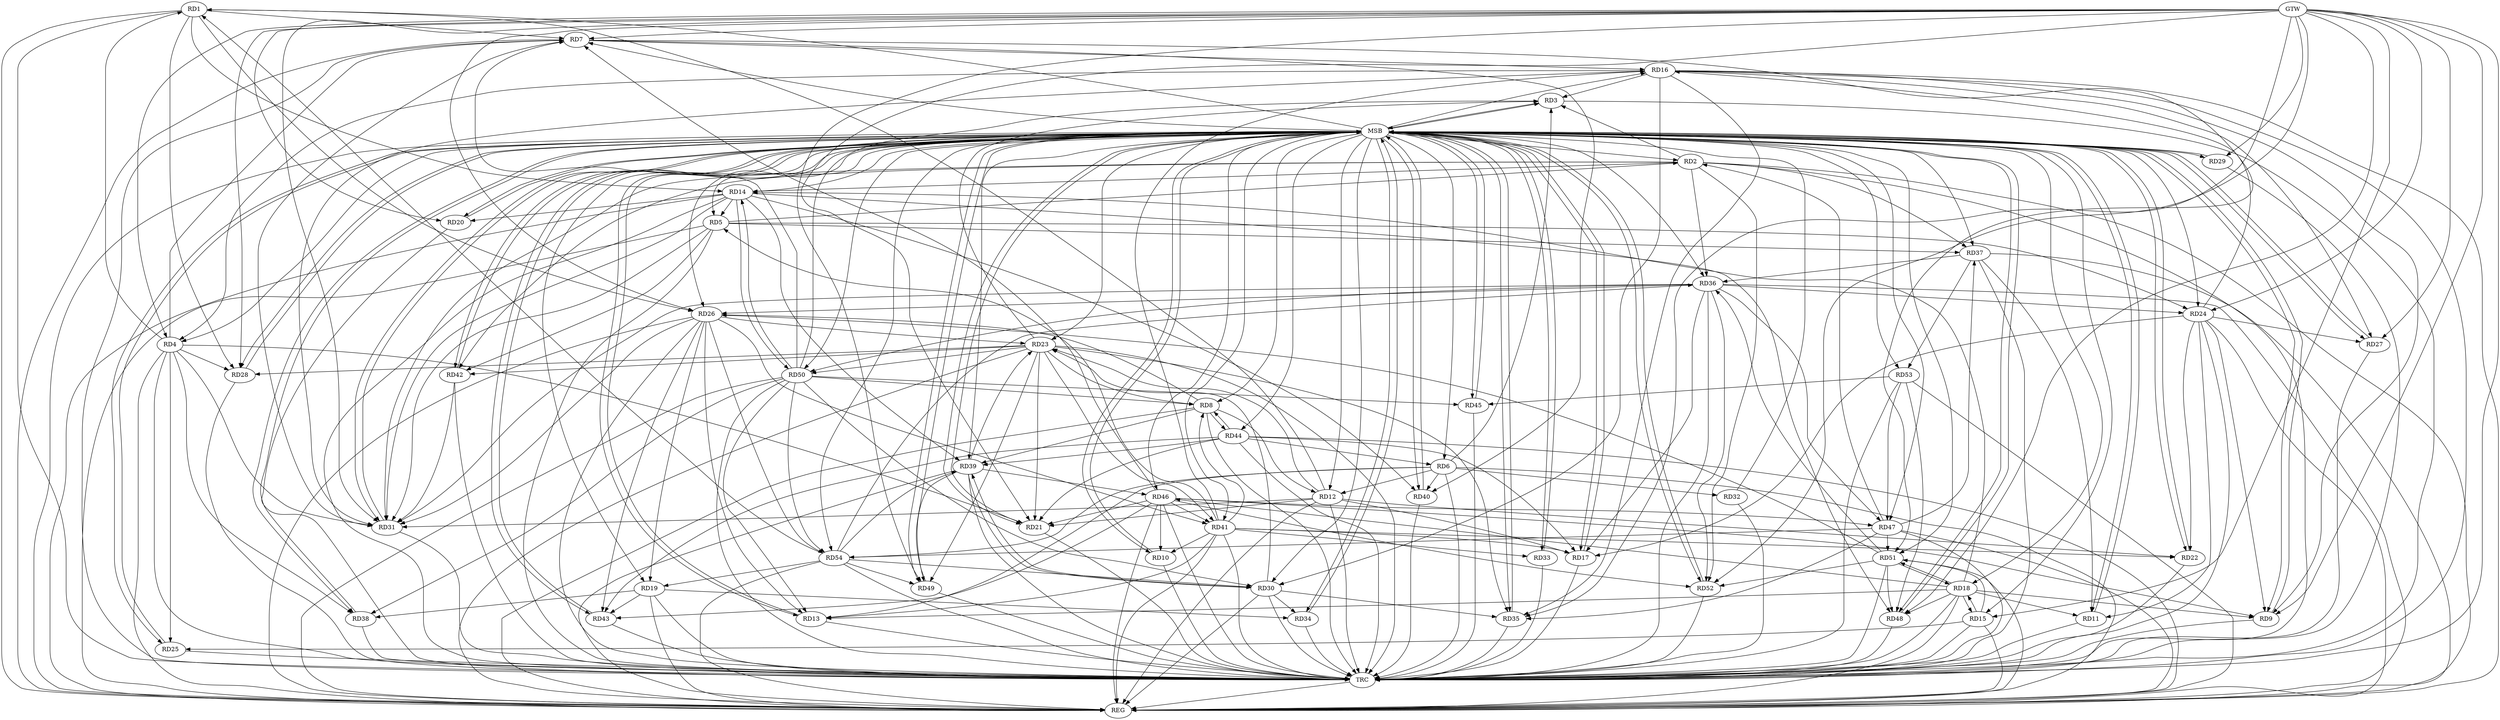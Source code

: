 strict digraph G {
  RD1 [ label="RD1" ];
  RD2 [ label="RD2" ];
  RD3 [ label="RD3" ];
  RD4 [ label="RD4" ];
  RD5 [ label="RD5" ];
  RD6 [ label="RD6" ];
  RD7 [ label="RD7" ];
  RD8 [ label="RD8" ];
  RD9 [ label="RD9" ];
  RD10 [ label="RD10" ];
  RD11 [ label="RD11" ];
  RD12 [ label="RD12" ];
  RD13 [ label="RD13" ];
  RD14 [ label="RD14" ];
  RD15 [ label="RD15" ];
  RD16 [ label="RD16" ];
  RD17 [ label="RD17" ];
  RD18 [ label="RD18" ];
  RD19 [ label="RD19" ];
  RD20 [ label="RD20" ];
  RD21 [ label="RD21" ];
  RD22 [ label="RD22" ];
  RD23 [ label="RD23" ];
  RD24 [ label="RD24" ];
  RD25 [ label="RD25" ];
  RD26 [ label="RD26" ];
  RD27 [ label="RD27" ];
  RD28 [ label="RD28" ];
  RD29 [ label="RD29" ];
  RD30 [ label="RD30" ];
  RD31 [ label="RD31" ];
  RD32 [ label="RD32" ];
  RD33 [ label="RD33" ];
  RD34 [ label="RD34" ];
  RD35 [ label="RD35" ];
  RD36 [ label="RD36" ];
  RD37 [ label="RD37" ];
  RD38 [ label="RD38" ];
  RD39 [ label="RD39" ];
  RD40 [ label="RD40" ];
  RD41 [ label="RD41" ];
  RD42 [ label="RD42" ];
  RD43 [ label="RD43" ];
  RD44 [ label="RD44" ];
  RD45 [ label="RD45" ];
  RD46 [ label="RD46" ];
  RD47 [ label="RD47" ];
  RD48 [ label="RD48" ];
  RD49 [ label="RD49" ];
  RD50 [ label="RD50" ];
  RD51 [ label="RD51" ];
  RD52 [ label="RD52" ];
  RD53 [ label="RD53" ];
  RD54 [ label="RD54" ];
  GTW [ label="GTW" ];
  REG [ label="REG" ];
  MSB [ label="MSB" ];
  TRC [ label="TRC" ];
  RD4 -> RD1;
  RD1 -> RD7;
  RD12 -> RD1;
  RD1 -> RD14;
  RD1 -> RD26;
  RD1 -> RD28;
  RD54 -> RD1;
  RD2 -> RD3;
  RD5 -> RD2;
  RD2 -> RD14;
  RD2 -> RD31;
  RD2 -> RD36;
  RD2 -> RD37;
  RD2 -> RD42;
  RD47 -> RD2;
  RD2 -> RD52;
  RD6 -> RD3;
  RD16 -> RD3;
  RD23 -> RD3;
  RD50 -> RD3;
  RD4 -> RD7;
  RD16 -> RD4;
  RD4 -> RD21;
  RD4 -> RD25;
  RD4 -> RD28;
  RD4 -> RD31;
  RD4 -> RD38;
  RD14 -> RD5;
  RD5 -> RD24;
  RD5 -> RD31;
  RD5 -> RD37;
  RD41 -> RD5;
  RD5 -> RD42;
  RD6 -> RD12;
  RD6 -> RD13;
  RD6 -> RD32;
  RD6 -> RD40;
  RD44 -> RD6;
  RD6 -> RD54;
  RD7 -> RD16;
  RD7 -> RD31;
  RD7 -> RD40;
  RD46 -> RD7;
  RD50 -> RD7;
  RD7 -> RD51;
  RD8 -> RD12;
  RD23 -> RD8;
  RD8 -> RD26;
  RD8 -> RD39;
  RD41 -> RD8;
  RD8 -> RD44;
  RD44 -> RD8;
  RD50 -> RD8;
  RD16 -> RD9;
  RD18 -> RD9;
  RD24 -> RD9;
  RD46 -> RD9;
  RD41 -> RD10;
  RD46 -> RD10;
  RD18 -> RD11;
  RD24 -> RD11;
  RD37 -> RD11;
  RD12 -> RD17;
  RD12 -> RD21;
  RD12 -> RD22;
  RD12 -> RD23;
  RD18 -> RD13;
  RD26 -> RD13;
  RD41 -> RD13;
  RD50 -> RD13;
  RD18 -> RD14;
  RD14 -> RD20;
  RD14 -> RD31;
  RD14 -> RD39;
  RD14 -> RD40;
  RD14 -> RD48;
  RD14 -> RD50;
  RD50 -> RD14;
  RD15 -> RD18;
  RD18 -> RD15;
  RD15 -> RD25;
  RD15 -> RD51;
  RD24 -> RD16;
  RD16 -> RD27;
  RD16 -> RD30;
  RD16 -> RD35;
  RD41 -> RD16;
  RD24 -> RD17;
  RD36 -> RD17;
  RD41 -> RD17;
  RD44 -> RD17;
  RD18 -> RD46;
  RD18 -> RD48;
  RD18 -> RD51;
  RD51 -> RD18;
  RD26 -> RD19;
  RD19 -> RD34;
  RD19 -> RD38;
  RD19 -> RD43;
  RD54 -> RD19;
  RD23 -> RD21;
  RD44 -> RD21;
  RD46 -> RD21;
  RD24 -> RD22;
  RD41 -> RD22;
  RD26 -> RD23;
  RD23 -> RD28;
  RD30 -> RD23;
  RD23 -> RD35;
  RD39 -> RD23;
  RD23 -> RD41;
  RD23 -> RD42;
  RD23 -> RD49;
  RD23 -> RD50;
  RD24 -> RD27;
  RD36 -> RD24;
  RD26 -> RD31;
  RD36 -> RD26;
  RD26 -> RD41;
  RD26 -> RD43;
  RD51 -> RD26;
  RD26 -> RD54;
  RD30 -> RD34;
  RD30 -> RD35;
  RD30 -> RD39;
  RD39 -> RD30;
  RD50 -> RD30;
  RD54 -> RD30;
  RD36 -> RD31;
  RD41 -> RD33;
  RD47 -> RD35;
  RD37 -> RD36;
  RD36 -> RD47;
  RD36 -> RD50;
  RD51 -> RD36;
  RD36 -> RD52;
  RD54 -> RD36;
  RD47 -> RD37;
  RD37 -> RD53;
  RD50 -> RD38;
  RD44 -> RD39;
  RD39 -> RD46;
  RD39 -> RD49;
  RD54 -> RD39;
  RD46 -> RD41;
  RD44 -> RD43;
  RD46 -> RD43;
  RD50 -> RD45;
  RD53 -> RD45;
  RD46 -> RD47;
  RD46 -> RD52;
  RD47 -> RD51;
  RD53 -> RD47;
  RD47 -> RD54;
  RD51 -> RD48;
  RD53 -> RD48;
  RD54 -> RD49;
  RD50 -> RD54;
  RD51 -> RD52;
  GTW -> RD29;
  GTW -> RD15;
  GTW -> RD28;
  GTW -> RD26;
  GTW -> RD48;
  GTW -> RD52;
  GTW -> RD35;
  GTW -> RD27;
  GTW -> RD49;
  GTW -> RD31;
  GTW -> RD4;
  GTW -> RD9;
  GTW -> RD21;
  GTW -> RD7;
  GTW -> RD20;
  GTW -> RD24;
  RD1 -> REG;
  RD2 -> REG;
  RD4 -> REG;
  RD5 -> REG;
  RD6 -> REG;
  RD7 -> REG;
  RD8 -> REG;
  RD12 -> REG;
  RD14 -> REG;
  RD15 -> REG;
  RD16 -> REG;
  RD18 -> REG;
  RD19 -> REG;
  RD23 -> REG;
  RD24 -> REG;
  RD26 -> REG;
  RD30 -> REG;
  RD36 -> REG;
  RD37 -> REG;
  RD39 -> REG;
  RD41 -> REG;
  RD44 -> REG;
  RD46 -> REG;
  RD47 -> REG;
  RD50 -> REG;
  RD51 -> REG;
  RD53 -> REG;
  RD54 -> REG;
  RD3 -> MSB;
  MSB -> RD1;
  MSB -> RD2;
  MSB -> RD12;
  MSB -> RD17;
  MSB -> RD39;
  MSB -> RD41;
  MSB -> RD50;
  MSB -> RD51;
  MSB -> RD52;
  MSB -> REG;
  RD9 -> MSB;
  MSB -> RD3;
  MSB -> RD53;
  RD10 -> MSB;
  MSB -> RD7;
  MSB -> RD8;
  MSB -> RD14;
  MSB -> RD22;
  RD11 -> MSB;
  MSB -> RD23;
  MSB -> RD28;
  MSB -> RD43;
  MSB -> RD48;
  MSB -> RD49;
  RD13 -> MSB;
  MSB -> RD18;
  MSB -> RD26;
  RD17 -> MSB;
  MSB -> RD9;
  MSB -> RD10;
  MSB -> RD15;
  MSB -> RD36;
  RD20 -> MSB;
  MSB -> RD4;
  MSB -> RD13;
  RD21 -> MSB;
  MSB -> RD19;
  MSB -> RD20;
  MSB -> RD35;
  MSB -> RD37;
  MSB -> RD54;
  RD22 -> MSB;
  MSB -> RD6;
  MSB -> RD21;
  MSB -> RD24;
  MSB -> RD29;
  RD25 -> MSB;
  MSB -> RD5;
  MSB -> RD27;
  MSB -> RD38;
  MSB -> RD44;
  RD27 -> MSB;
  MSB -> RD40;
  MSB -> RD42;
  MSB -> RD47;
  RD28 -> MSB;
  MSB -> RD30;
  MSB -> RD34;
  MSB -> RD45;
  RD29 -> MSB;
  RD31 -> MSB;
  MSB -> RD11;
  RD32 -> MSB;
  MSB -> RD46;
  RD33 -> MSB;
  MSB -> RD31;
  RD34 -> MSB;
  MSB -> RD33;
  RD35 -> MSB;
  RD38 -> MSB;
  RD40 -> MSB;
  MSB -> RD25;
  RD42 -> MSB;
  RD43 -> MSB;
  RD45 -> MSB;
  RD48 -> MSB;
  MSB -> RD16;
  RD49 -> MSB;
  RD52 -> MSB;
  RD1 -> TRC;
  RD2 -> TRC;
  RD3 -> TRC;
  RD4 -> TRC;
  RD5 -> TRC;
  RD6 -> TRC;
  RD7 -> TRC;
  RD8 -> TRC;
  RD9 -> TRC;
  RD10 -> TRC;
  RD11 -> TRC;
  RD12 -> TRC;
  RD13 -> TRC;
  RD14 -> TRC;
  RD15 -> TRC;
  RD16 -> TRC;
  RD17 -> TRC;
  RD18 -> TRC;
  RD19 -> TRC;
  RD20 -> TRC;
  RD21 -> TRC;
  RD22 -> TRC;
  RD23 -> TRC;
  RD24 -> TRC;
  RD25 -> TRC;
  RD26 -> TRC;
  RD27 -> TRC;
  RD28 -> TRC;
  RD29 -> TRC;
  RD30 -> TRC;
  RD31 -> TRC;
  RD32 -> TRC;
  RD33 -> TRC;
  RD34 -> TRC;
  RD35 -> TRC;
  RD36 -> TRC;
  RD37 -> TRC;
  RD38 -> TRC;
  RD39 -> TRC;
  RD40 -> TRC;
  RD41 -> TRC;
  RD42 -> TRC;
  RD43 -> TRC;
  RD44 -> TRC;
  RD45 -> TRC;
  RD46 -> TRC;
  RD47 -> TRC;
  RD48 -> TRC;
  RD49 -> TRC;
  RD50 -> TRC;
  RD51 -> TRC;
  RD52 -> TRC;
  RD53 -> TRC;
  RD54 -> TRC;
  GTW -> TRC;
  TRC -> REG;
  RD16 -> RD31;
  RD12 -> RD31;
  RD42 -> RD31;
}
